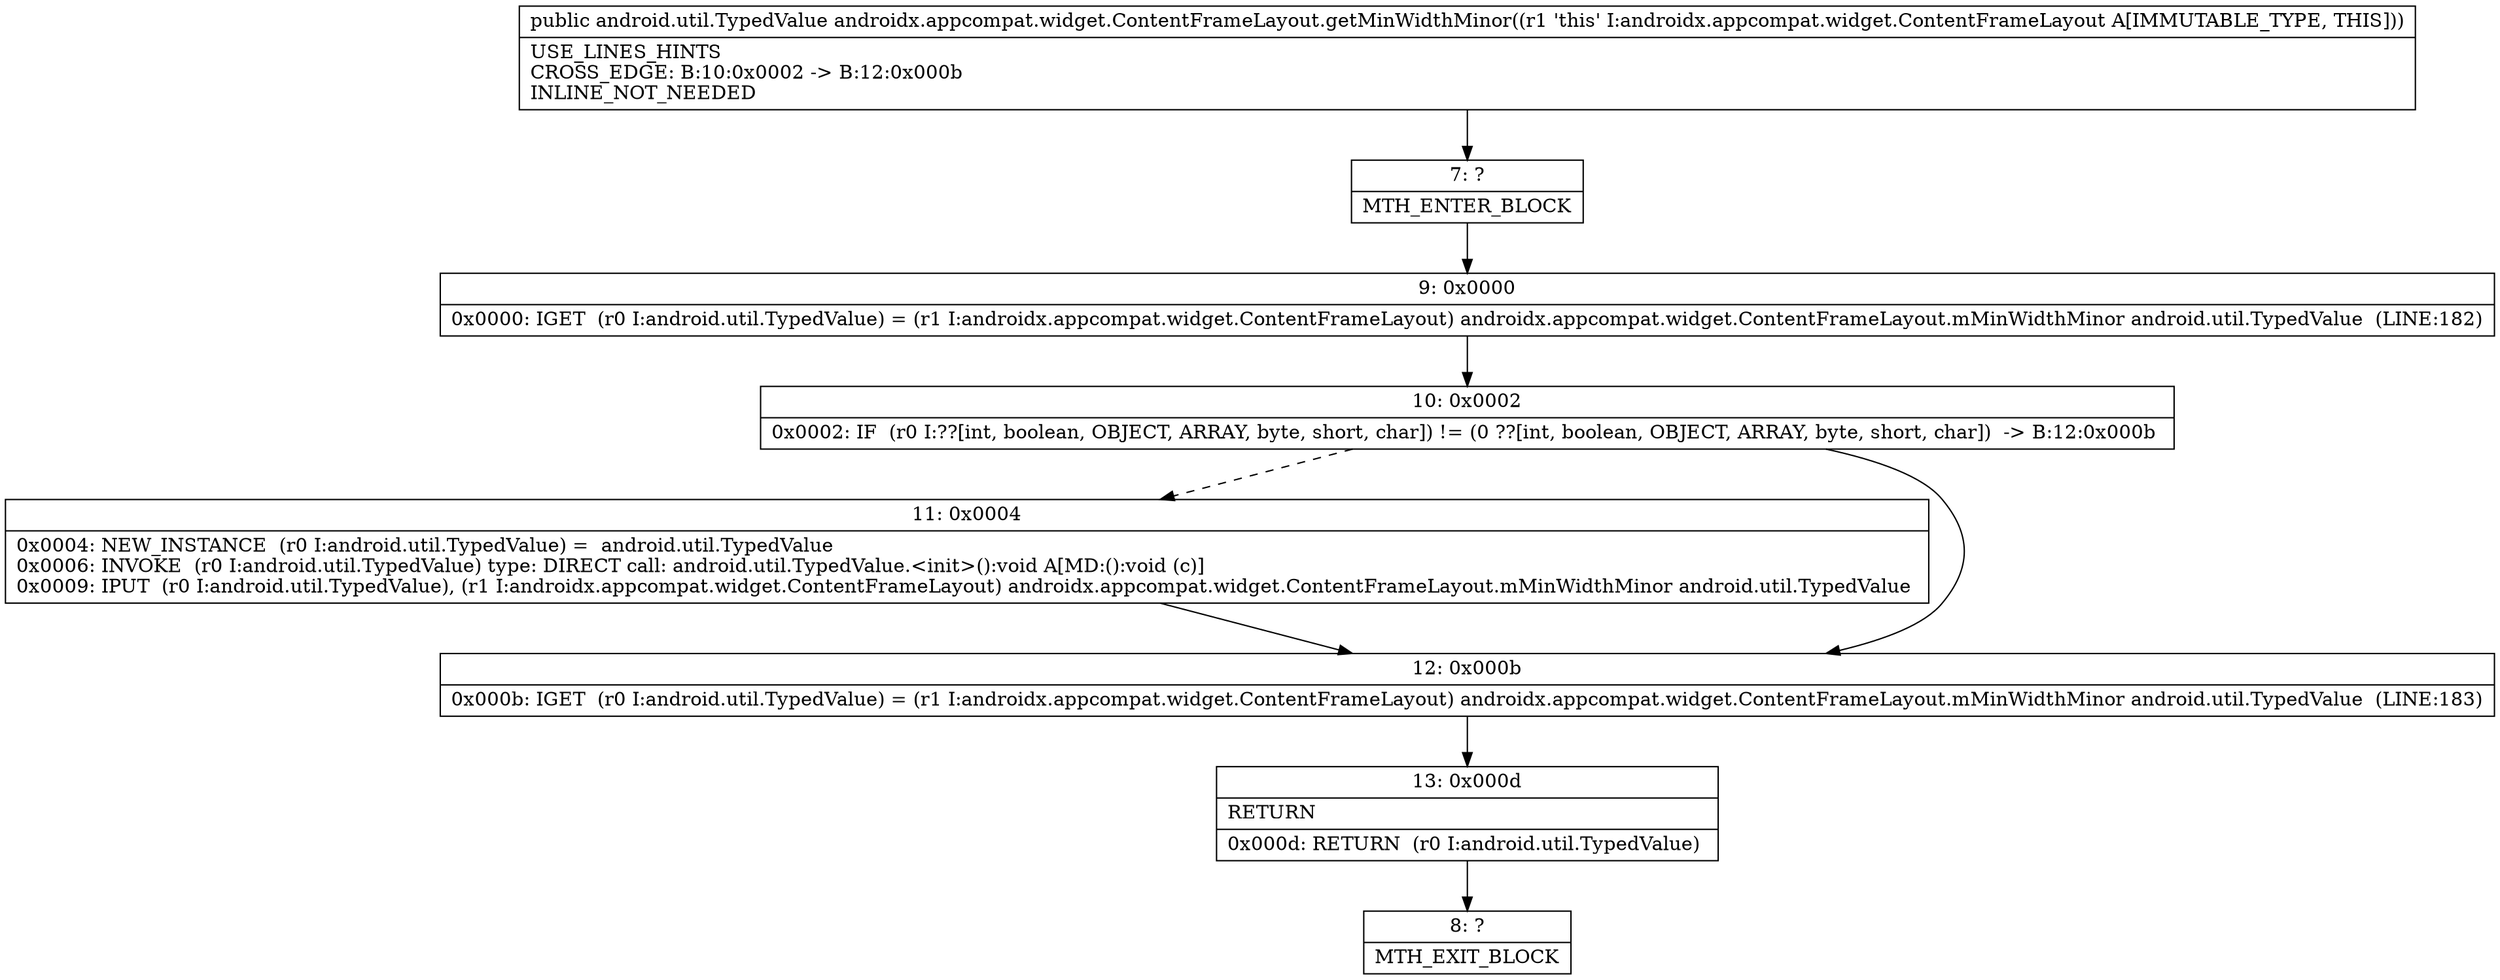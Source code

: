 digraph "CFG forandroidx.appcompat.widget.ContentFrameLayout.getMinWidthMinor()Landroid\/util\/TypedValue;" {
Node_7 [shape=record,label="{7\:\ ?|MTH_ENTER_BLOCK\l}"];
Node_9 [shape=record,label="{9\:\ 0x0000|0x0000: IGET  (r0 I:android.util.TypedValue) = (r1 I:androidx.appcompat.widget.ContentFrameLayout) androidx.appcompat.widget.ContentFrameLayout.mMinWidthMinor android.util.TypedValue  (LINE:182)\l}"];
Node_10 [shape=record,label="{10\:\ 0x0002|0x0002: IF  (r0 I:??[int, boolean, OBJECT, ARRAY, byte, short, char]) != (0 ??[int, boolean, OBJECT, ARRAY, byte, short, char])  \-\> B:12:0x000b \l}"];
Node_11 [shape=record,label="{11\:\ 0x0004|0x0004: NEW_INSTANCE  (r0 I:android.util.TypedValue) =  android.util.TypedValue \l0x0006: INVOKE  (r0 I:android.util.TypedValue) type: DIRECT call: android.util.TypedValue.\<init\>():void A[MD:():void (c)]\l0x0009: IPUT  (r0 I:android.util.TypedValue), (r1 I:androidx.appcompat.widget.ContentFrameLayout) androidx.appcompat.widget.ContentFrameLayout.mMinWidthMinor android.util.TypedValue \l}"];
Node_12 [shape=record,label="{12\:\ 0x000b|0x000b: IGET  (r0 I:android.util.TypedValue) = (r1 I:androidx.appcompat.widget.ContentFrameLayout) androidx.appcompat.widget.ContentFrameLayout.mMinWidthMinor android.util.TypedValue  (LINE:183)\l}"];
Node_13 [shape=record,label="{13\:\ 0x000d|RETURN\l|0x000d: RETURN  (r0 I:android.util.TypedValue) \l}"];
Node_8 [shape=record,label="{8\:\ ?|MTH_EXIT_BLOCK\l}"];
MethodNode[shape=record,label="{public android.util.TypedValue androidx.appcompat.widget.ContentFrameLayout.getMinWidthMinor((r1 'this' I:androidx.appcompat.widget.ContentFrameLayout A[IMMUTABLE_TYPE, THIS]))  | USE_LINES_HINTS\lCROSS_EDGE: B:10:0x0002 \-\> B:12:0x000b\lINLINE_NOT_NEEDED\l}"];
MethodNode -> Node_7;Node_7 -> Node_9;
Node_9 -> Node_10;
Node_10 -> Node_11[style=dashed];
Node_10 -> Node_12;
Node_11 -> Node_12;
Node_12 -> Node_13;
Node_13 -> Node_8;
}

